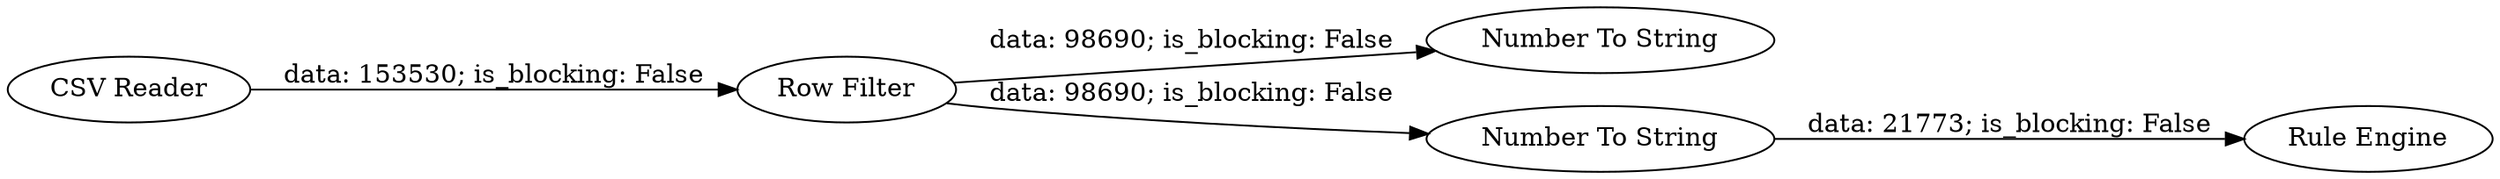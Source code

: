 digraph {
	"-7145487320036481566_4" [label="Number To String"]
	"-7145487320036481566_3" [label="Number To String"]
	"-7145487320036481566_5" [label="Rule Engine"]
	"-7145487320036481566_6" [label="CSV Reader"]
	"-7145487320036481566_2" [label="Row Filter"]
	"-7145487320036481566_6" -> "-7145487320036481566_2" [label="data: 153530; is_blocking: False"]
	"-7145487320036481566_2" -> "-7145487320036481566_3" [label="data: 98690; is_blocking: False"]
	"-7145487320036481566_2" -> "-7145487320036481566_4" [label="data: 98690; is_blocking: False"]
	"-7145487320036481566_3" -> "-7145487320036481566_5" [label="data: 21773; is_blocking: False"]
	rankdir=LR
}
